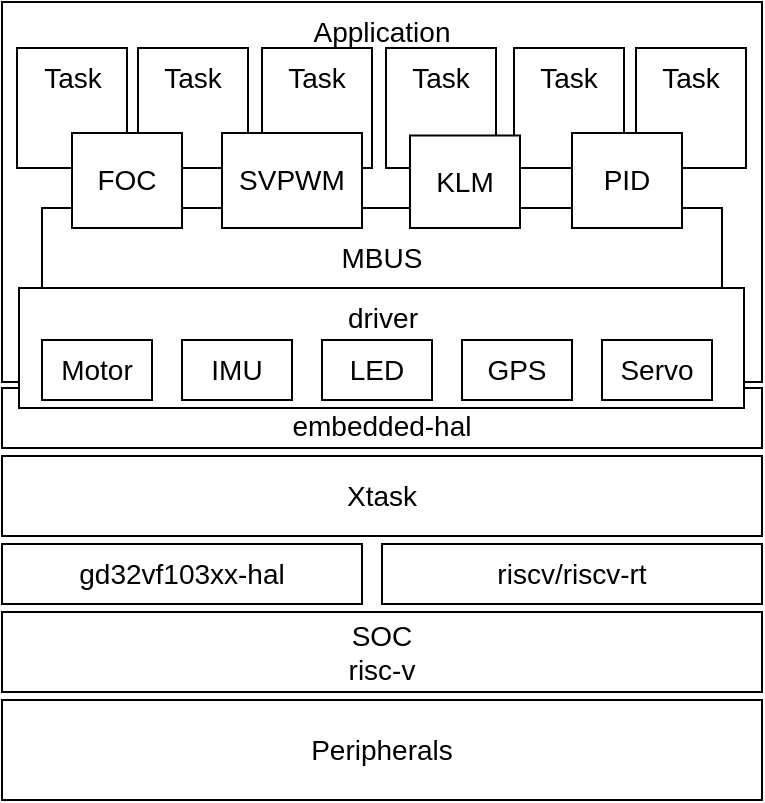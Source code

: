 <mxfile>
    <diagram id="HmAXtvBwzVdciYzhRFUI" name="第 1 页">
        <mxGraphModel dx="524" dy="1572" grid="1" gridSize="10" guides="1" tooltips="1" connect="1" arrows="1" fold="1" page="1" pageScale="1" pageWidth="827" pageHeight="1169" math="0" shadow="0">
            <root>
                <mxCell id="0"/>
                <mxCell id="1" parent="0"/>
                <mxCell id="7" value="SOC&lt;br style=&quot;font-size: 14px;&quot;&gt;risc-v" style="rounded=0;whiteSpace=wrap;html=1;fontSize=14;" parent="1" vertex="1">
                    <mxGeometry x="210" y="202" width="380" height="40" as="geometry"/>
                </mxCell>
                <mxCell id="8" value="gd32vf103xx-hal" style="rounded=0;whiteSpace=wrap;html=1;fontSize=14;" parent="1" vertex="1">
                    <mxGeometry x="210" y="168" width="180" height="30" as="geometry"/>
                </mxCell>
                <mxCell id="9" value="riscv/riscv-rt" style="rounded=0;whiteSpace=wrap;html=1;fontSize=14;" parent="1" vertex="1">
                    <mxGeometry x="400" y="168" width="190" height="30" as="geometry"/>
                </mxCell>
                <mxCell id="10" value="Xtask" style="rounded=0;whiteSpace=wrap;html=1;fontSize=14;" parent="1" vertex="1">
                    <mxGeometry x="210" y="124" width="380" height="40" as="geometry"/>
                </mxCell>
                <mxCell id="11" value="Application" style="rounded=0;whiteSpace=wrap;html=1;verticalAlign=top;fontSize=14;" parent="1" vertex="1">
                    <mxGeometry x="210" y="-103" width="380" height="190" as="geometry"/>
                </mxCell>
                <mxCell id="12" value="embedded-hal" style="rounded=0;whiteSpace=wrap;html=1;verticalAlign=bottom;fontSize=14;" parent="1" vertex="1">
                    <mxGeometry x="210" y="90" width="380" height="30" as="geometry"/>
                </mxCell>
                <mxCell id="14" value="Task" style="rounded=0;whiteSpace=wrap;html=1;verticalAlign=top;fontSize=14;" parent="1" vertex="1">
                    <mxGeometry x="217.5" y="-80" width="55" height="60" as="geometry"/>
                </mxCell>
                <mxCell id="15" value="Task" style="rounded=0;whiteSpace=wrap;html=1;verticalAlign=top;fontSize=14;" parent="1" vertex="1">
                    <mxGeometry x="278" y="-80" width="55" height="60" as="geometry"/>
                </mxCell>
                <mxCell id="16" value="Task" style="rounded=0;whiteSpace=wrap;html=1;verticalAlign=top;fontSize=14;" parent="1" vertex="1">
                    <mxGeometry x="340" y="-80" width="55" height="60" as="geometry"/>
                </mxCell>
                <mxCell id="26" value="Peripherals" style="rounded=0;whiteSpace=wrap;html=1;fontSize=14;" parent="1" vertex="1">
                    <mxGeometry x="210" y="246" width="380" height="50" as="geometry"/>
                </mxCell>
                <mxCell id="28" value="Task" style="rounded=0;whiteSpace=wrap;html=1;verticalAlign=top;fontSize=14;" parent="1" vertex="1">
                    <mxGeometry x="402" y="-80" width="55" height="60" as="geometry"/>
                </mxCell>
                <mxCell id="29" value="Task" style="rounded=0;whiteSpace=wrap;html=1;verticalAlign=top;fontSize=14;" parent="1" vertex="1">
                    <mxGeometry x="466" y="-80" width="55" height="60" as="geometry"/>
                </mxCell>
                <mxCell id="31" value="Task" style="rounded=0;whiteSpace=wrap;html=1;verticalAlign=top;fontSize=14;" parent="1" vertex="1">
                    <mxGeometry x="527" y="-80" width="55" height="60" as="geometry"/>
                </mxCell>
                <mxCell id="41" value="MBUS" style="rounded=0;whiteSpace=wrap;html=1;fontSize=14;direction=south;" parent="1" vertex="1">
                    <mxGeometry x="230" width="340" height="50" as="geometry"/>
                </mxCell>
                <mxCell id="32" value="FOC" style="rounded=0;whiteSpace=wrap;html=1;fontSize=14;" parent="1" vertex="1">
                    <mxGeometry x="245" y="-37.5" width="55" height="47.5" as="geometry"/>
                </mxCell>
                <mxCell id="17" value="SVPWM" style="rounded=0;whiteSpace=wrap;html=1;fontSize=14;direction=south;" parent="1" vertex="1">
                    <mxGeometry x="320" y="-37.5" width="70" height="47.5" as="geometry"/>
                </mxCell>
                <mxCell id="35" value="KLM" style="rounded=0;whiteSpace=wrap;html=1;fontSize=14;" parent="1" vertex="1">
                    <mxGeometry x="414" y="-36.25" width="55" height="46.25" as="geometry"/>
                </mxCell>
                <mxCell id="33" value="PID" style="rounded=0;whiteSpace=wrap;html=1;fontSize=14;" parent="1" vertex="1">
                    <mxGeometry x="495" y="-37.5" width="55" height="47.5" as="geometry"/>
                </mxCell>
                <mxCell id="13" value="driver" style="rounded=0;whiteSpace=wrap;html=1;verticalAlign=top;fontSize=14;" parent="1" vertex="1">
                    <mxGeometry x="218.5" y="40" width="362.5" height="60" as="geometry"/>
                </mxCell>
                <mxCell id="18" value="Motor" style="rounded=0;whiteSpace=wrap;html=1;fontSize=14;" parent="1" vertex="1">
                    <mxGeometry x="230" y="66" width="55" height="30" as="geometry"/>
                </mxCell>
                <mxCell id="22" value="IMU" style="rounded=0;whiteSpace=wrap;html=1;fontSize=14;" parent="1" vertex="1">
                    <mxGeometry x="300" y="66" width="55" height="30" as="geometry"/>
                </mxCell>
                <mxCell id="36" value="LED" style="rounded=0;whiteSpace=wrap;html=1;fontSize=14;" parent="1" vertex="1">
                    <mxGeometry x="370" y="66" width="55" height="30" as="geometry"/>
                </mxCell>
                <mxCell id="38" value="GPS" style="rounded=0;whiteSpace=wrap;html=1;fontSize=14;" parent="1" vertex="1">
                    <mxGeometry x="440" y="66" width="55" height="30" as="geometry"/>
                </mxCell>
                <mxCell id="40" value="Servo" style="rounded=0;whiteSpace=wrap;html=1;fontSize=14;" parent="1" vertex="1">
                    <mxGeometry x="510" y="66" width="55" height="30" as="geometry"/>
                </mxCell>
            </root>
        </mxGraphModel>
    </diagram>
</mxfile>